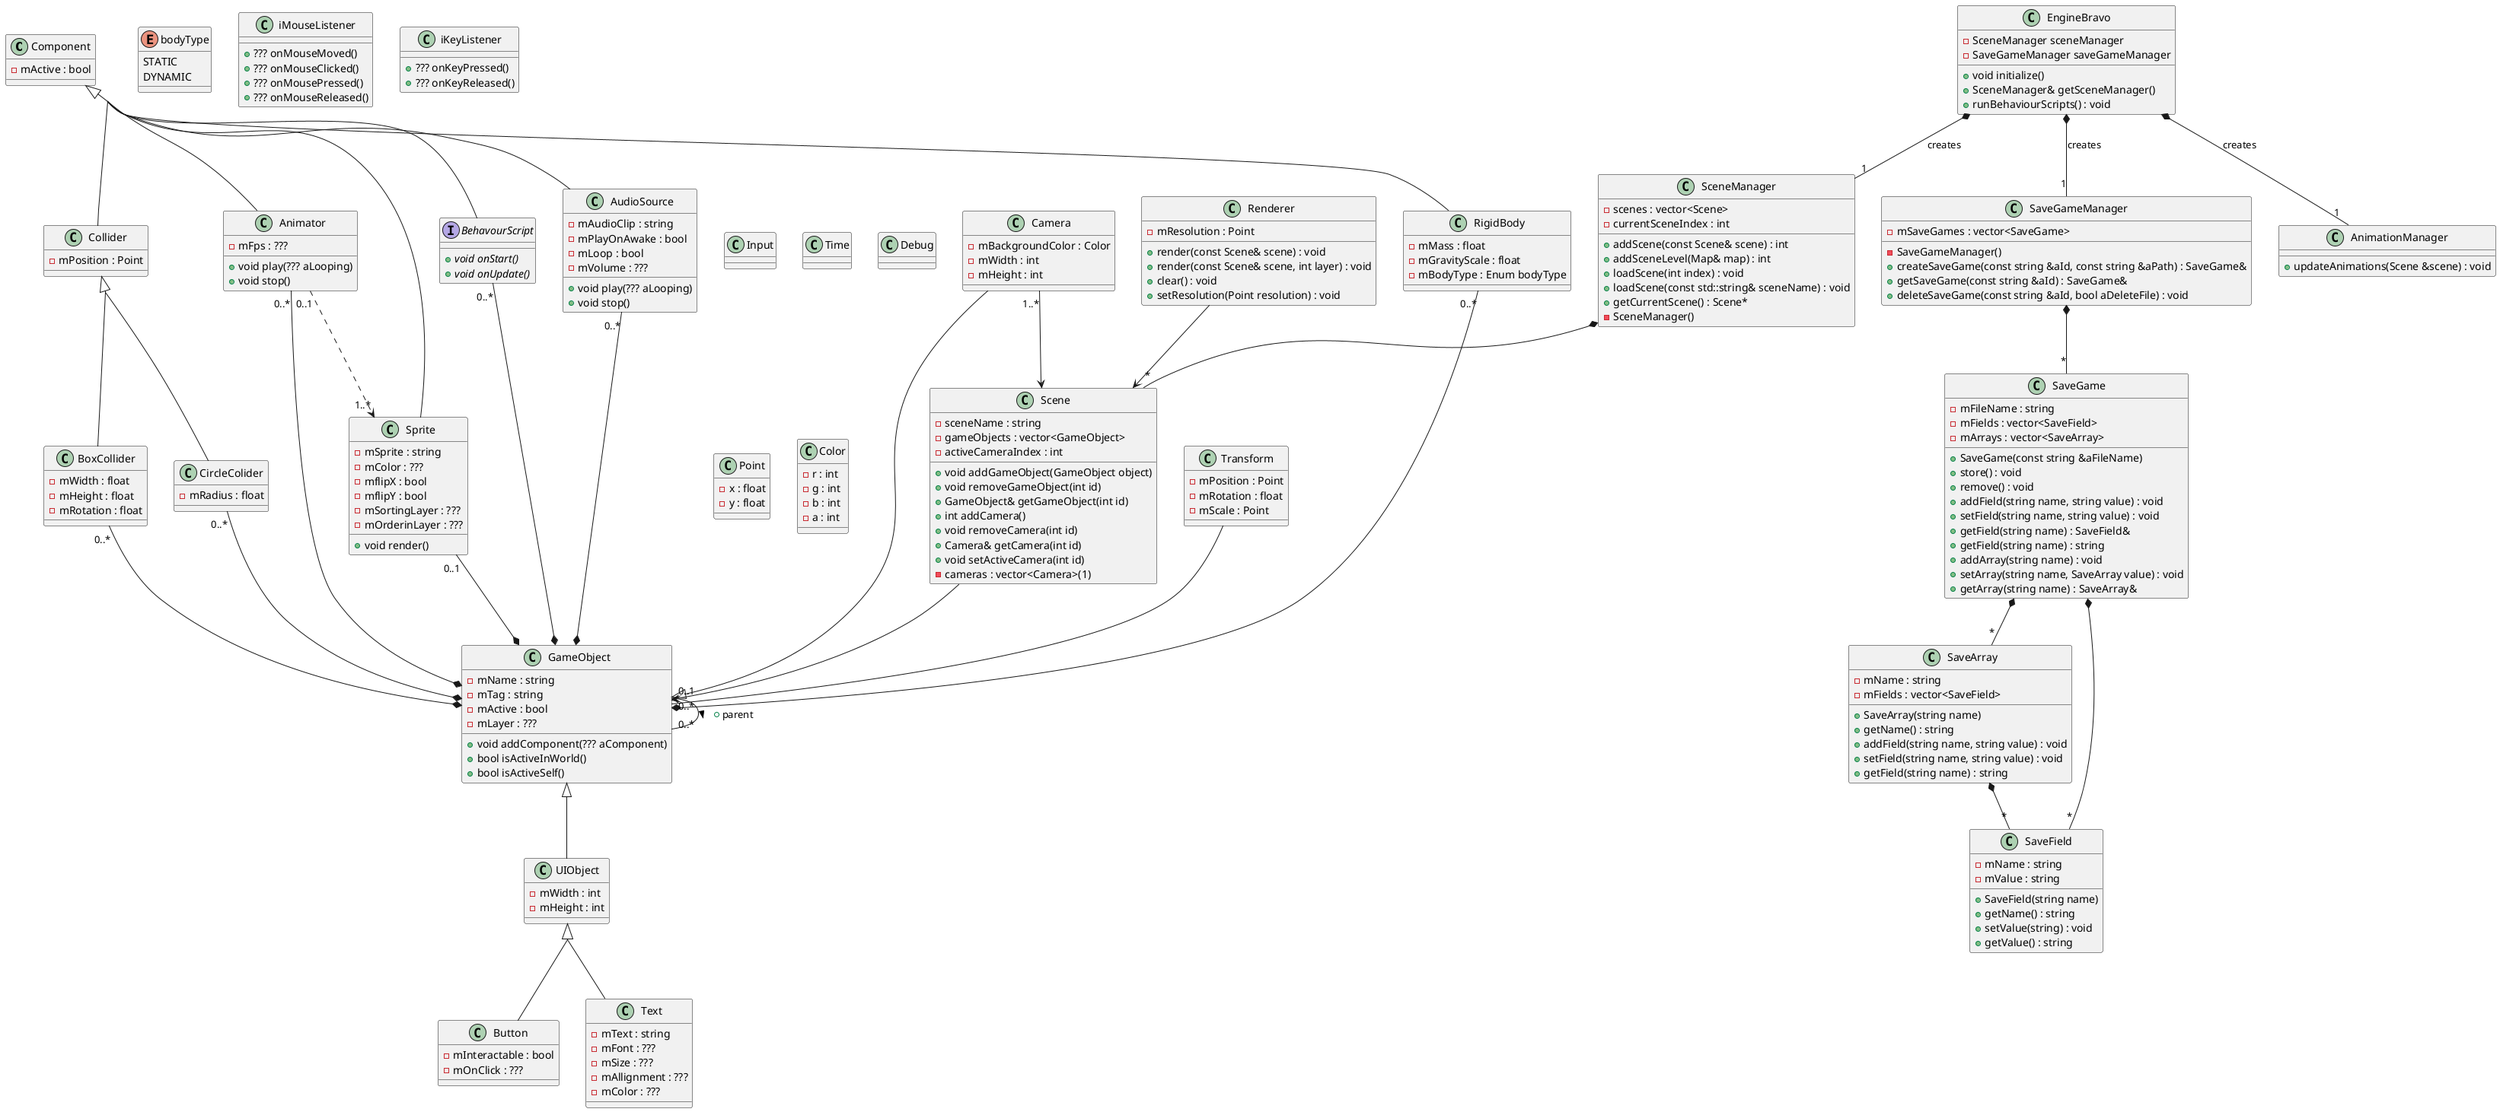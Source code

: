 @startuml

' skinparam linetype ortho
skinparam groupInheritance 2

together{

class Component{
    - mActive : bool

}

class AudioSource{
    + void play(??? aLooping)
    + void stop()

    - mAudioClip : string
    - mPlayOnAwake : bool
    - mLoop : bool
    - mVolume : ???
}

class Collider{
    ' Relative to position of GameObject
    - mPosition : Point 
}

class CircleColider{
    ' Position is middle of circle
    - mRadius : float 
}

class BoxCollider{
    ' Position is middle of box
    - mWidth : float
    - mHeight : float
    - mRotation : float
}

enum bodyType{
    STATIC
    DYNAMIC
}
class RigidBody{
    - mMass : float
    - mGravityScale : float
    - mBodyType : Enum bodyType
}

interface BehavourScript{
    + {abstract} void onStart()
    + {abstract} void onUpdate()
}

class Sprite{
    + void render()

    - mSprite : string
    - mColor : ???
    - mflipX : bool
    - mflipY : bool
    - mSortingLayer : ???
    - mOrderinLayer : ???
}

class Animator{
    + void play(??? aLooping)
    + void stop()

    - mFps : ???
}
}
class GameObject{
    + void addComponent(??? aComponent)
    + bool isActiveInWorld()
    + bool isActiveSelf()

    - mName : string
    - mTag : string
    - mActive : bool
    - mLayer : ???
}

class SceneManager {
    + addScene(const Scene& scene) : int
    + addSceneLevel(Map& map) : int
    + loadScene(int index) : void
    + loadScene(const std::string& sceneName) : void
    + getCurrentScene() : Scene*
    - SceneManager()
    - scenes : vector<Scene>
    - currentSceneIndex : int
}

class SaveGameManager {
    - mSaveGames : vector<SaveGame> 
    - SaveGameManager()
    + createSaveGame(const string &aId, const string &aPath) : SaveGame&
    + getSaveGame(const string &aId) : SaveGame&
    + deleteSaveGame(const string &aId, bool aDeleteFile) : void
}

class AnimationManager {
    + updateAnimations(Scene &scene) : void
}

class SaveGame {
    - mFileName : string
    - mFields : vector<SaveField>
    - mArrays : vector<SaveArray>
    + SaveGame(const string &aFileName)
    + store() : void
    + remove() : void
    + addField(string name, string value) : void
    + setField(string name, string value) : void
    + getField(string name) : SaveField&
    + getField(string name) : string
    + addArray(string name) : void
    + setArray(string name, SaveArray value) : void
    + getArray(string name) : SaveArray&
}

class SaveField {
    - mName : string
    - mValue : string
    + SaveField(string name)
    + getName() : string
    + setValue(string) : void
    + getValue() : string
}

class SaveArray {
    - mName : string
    - mFields : vector<SaveField>
    + SaveArray(string name)
    + getName() : string
    + addField(string name, string value) : void
    + setField(string name, string value) : void
    + getField(string name) : string
}

class Scene {
    + void addGameObject(GameObject object)
    + void removeGameObject(int id)
    + GameObject& getGameObject(int id)
    + int addCamera()
    + void removeCamera(int id)
    + Camera& getCamera(int id)
    + void setActiveCamera(int id)
    - sceneName : string
    - gameObjects : vector<GameObject>
    - activeCameraIndex : int
    - cameras : vector<Camera>(1)
}

class EngineBravo {
    +void initialize()
    - SceneManager sceneManager
    + SceneManager& getSceneManager()
    - SaveGameManager saveGameManager
    + runBehaviourScripts() : void
}


class Camera{
    - mBackgroundColor : Color
    ' Width and Height are rendered area in Game Units
    - mWidth : int
    - mHeight : int

}

class Renderer {
    - mResolution : Point
    + render(const Scene& scene) : void
    + render(const Scene& scene, int layer) : void
    + clear() : void
    + setResolution(Point resolution) : void
}

together{
class UIObject{
    - mWidth : int
    - mHeight : int
}

class Button{
    - mInteractable : bool
    - mOnClick : ???
}

class Text{
    - mText : string
    - mFont : ???
    - mSize : ???
    - mAllignment : ???
    - mColor : ???
}
}

class iMouseListener{
    + ??? onMouseMoved()
    + ??? onMouseClicked()
    + ??? onMousePressed()
    + ??? onMouseReleased()
}

class iKeyListener{
    + ??? onKeyPressed()
    + ??? onKeyReleased()
}

class Transform{
    - mPosition : Point
    - mRotation : float
    - mScale : Point
}

together{
class Input{}

class Time{}

class Debug{}
}

class Point{
    - x : float
    - y : float
}

class Color{
    - r : int
    - g : int
    - b : int
    - a : int
}

Component <|-down- AudioSource
Component <|-down- Collider
Component <|-down- RigidBody
Component <|-down- BehavourScript
Component <|-down- Sprite
Component <|-down- Animator

Collider <|-- CircleColider
Collider <|-- BoxCollider

GameObject *-up- "0..*" AudioSource
GameObject *-up- "0..*" CircleColider
GameObject *-up- "0..*" BoxCollider
GameObject *-up- "0..*" RigidBody
GameObject *-up- "0..*" BehavourScript
GameObject *-up- "0..1" Sprite
GameObject *-up- "0..*" Animator
GameObject -up- Transform
GameObject "0..1"<-- "0..*" GameObject : +parent >

GameObject <|-- UIObject
UIObject <|-- Button
UIObject <|-- Text

Scene --> "0..*" GameObject
Camera --|> GameObject
Camera "1..*" -down->  Scene

Animator "0..1" ..> "1..*" Sprite

SaveGameManager *-- "*" SaveGame
SaveGame *-- "*" SaveField
SaveGame *-- "*" SaveArray
SaveArray *-- "*" SaveField
Renderer --> Scene
SceneManager *-- "*" Scene

EngineBravo *-- "1" SceneManager : creates
EngineBravo *-- "1" SaveGameManager : creates
EngineBravo *-- "1" AnimationManager : creates
@enduml

